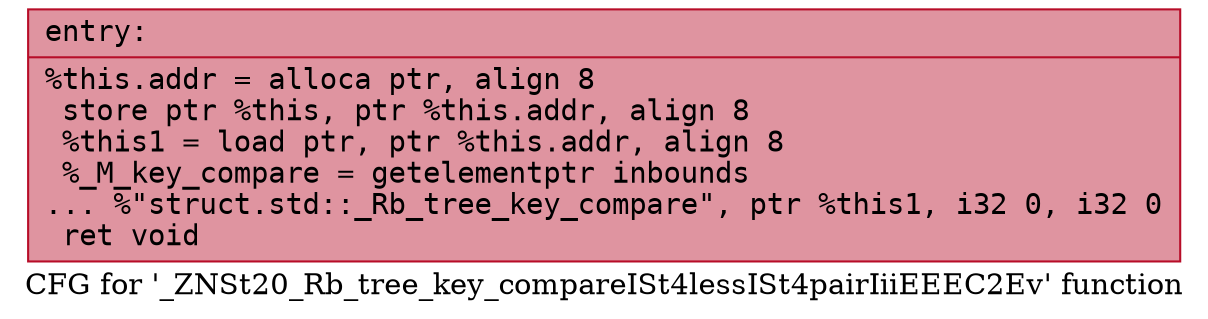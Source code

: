 digraph "CFG for '_ZNSt20_Rb_tree_key_compareISt4lessISt4pairIiiEEEC2Ev' function" {
	label="CFG for '_ZNSt20_Rb_tree_key_compareISt4lessISt4pairIiiEEEC2Ev' function";

	Node0x55e722d4d110 [shape=record,color="#b70d28ff", style=filled, fillcolor="#b70d2870" fontname="Courier",label="{entry:\l|  %this.addr = alloca ptr, align 8\l  store ptr %this, ptr %this.addr, align 8\l  %this1 = load ptr, ptr %this.addr, align 8\l  %_M_key_compare = getelementptr inbounds\l... %\"struct.std::_Rb_tree_key_compare\", ptr %this1, i32 0, i32 0\l  ret void\l}"];
}
